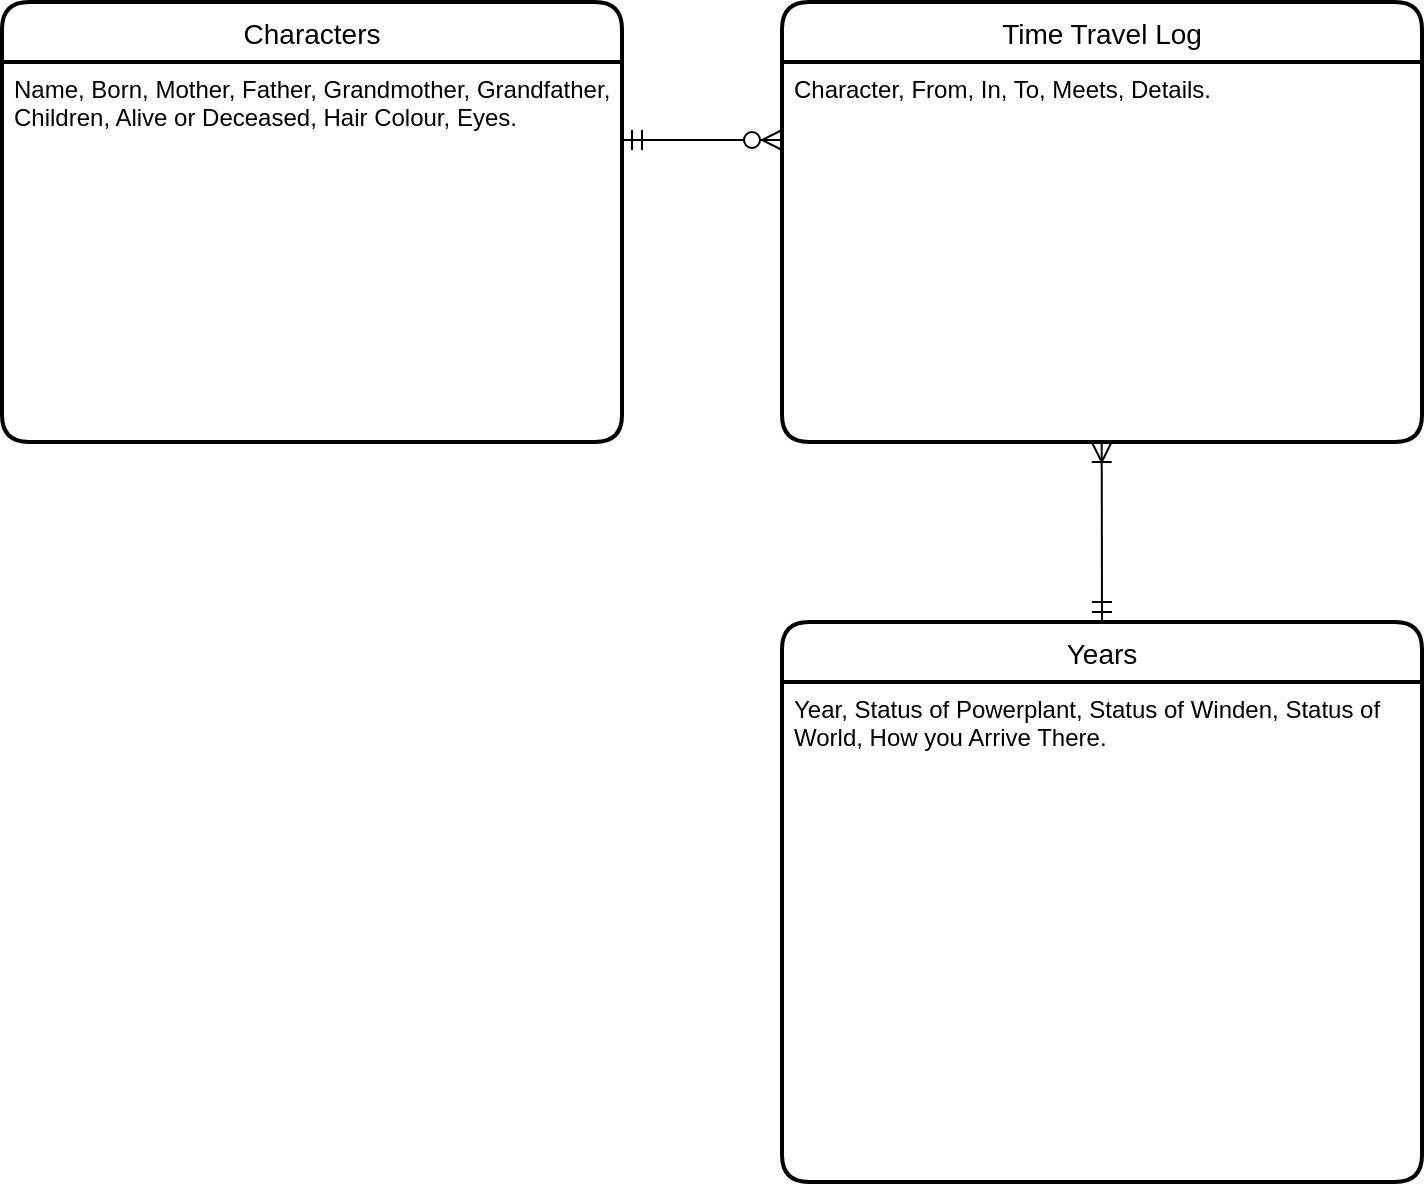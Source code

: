 <mxfile type="device" version="13.0.2"><diagram id="C5RBs43oDa-KdzZeNtuy" name="Page-1"><mxGraphModel grid="1" shadow="0" math="0" pageHeight="1169" pageWidth="827" pageScale="1" page="1" fold="1" arrows="1" connect="1" tooltips="1" guides="1" gridSize="10" dy="640" dx="1477"><root><mxCell id="WIyWlLk6GJQsqaUBKTNV-0"/><mxCell id="WIyWlLk6GJQsqaUBKTNV-1" parent="WIyWlLk6GJQsqaUBKTNV-0"/><mxCell id="zkfFHV4jXpPFQw0GAbJ--63" value="" parent="WIyWlLk6GJQsqaUBKTNV-1" style="edgeStyle=orthogonalEdgeStyle;endArrow=ERzeroToMany;startArrow=ERmandOne;shadow=0;strokeWidth=1;endSize=8;startSize=8;" edge="1"><mxGeometry as="geometry" height="100" width="100" relative="1"><mxPoint as="sourcePoint" y="159" x="320"/><mxPoint as="targetPoint" y="159" x="400"/></mxGeometry></mxCell><mxCell id="HvbUNjEuDNs1q2U9Z4Dy-43" value="Characters" parent="WIyWlLk6GJQsqaUBKTNV-1" vertex="1" style="swimlane;childLayout=stackLayout;horizontal=1;startSize=30;horizontalStack=0;rounded=1;fontSize=14;fontStyle=0;strokeWidth=2;resizeParent=0;resizeLast=1;shadow=0;dashed=0;align=center;"><mxGeometry as="geometry" height="220" width="310" y="90" x="10"/></mxCell><mxCell id="HvbUNjEuDNs1q2U9Z4Dy-44" value="Name, Born, Mother, Father, Grandmother, Grandfather,  &#10;Children, Alive or Deceased, Hair Colour, Eyes. " parent="HvbUNjEuDNs1q2U9Z4Dy-43" vertex="1" style="align=left;strokeColor=none;fillColor=none;spacingLeft=4;fontSize=12;verticalAlign=top;resizable=0;rotatable=0;part=1;"><mxGeometry as="geometry" height="190" width="310" y="30"/></mxCell><mxCell id="HvbUNjEuDNs1q2U9Z4Dy-45" value="Time Travel Log" parent="WIyWlLk6GJQsqaUBKTNV-1" vertex="1" style="swimlane;childLayout=stackLayout;horizontal=1;startSize=30;horizontalStack=0;rounded=1;fontSize=14;fontStyle=0;strokeWidth=2;resizeParent=0;resizeLast=1;shadow=0;dashed=0;align=center;"><mxGeometry as="geometry" height="220" width="320" y="90" x="400"/></mxCell><mxCell id="HvbUNjEuDNs1q2U9Z4Dy-46" value="Character, From, In, To, Meets, Details." parent="HvbUNjEuDNs1q2U9Z4Dy-45" vertex="1" style="align=left;strokeColor=none;fillColor=none;spacingLeft=4;fontSize=12;verticalAlign=top;resizable=0;rotatable=0;part=1;"><mxGeometry as="geometry" height="190" width="320" y="30"/></mxCell><mxCell id="HvbUNjEuDNs1q2U9Z4Dy-47" value="Years" parent="WIyWlLk6GJQsqaUBKTNV-1" vertex="1" style="swimlane;childLayout=stackLayout;horizontal=1;startSize=30;horizontalStack=0;rounded=1;fontSize=14;fontStyle=0;strokeWidth=2;resizeParent=0;resizeLast=1;shadow=0;dashed=0;align=center;"><mxGeometry as="geometry" height="280" width="320" y="400" x="400"/></mxCell><mxCell id="HvbUNjEuDNs1q2U9Z4Dy-48" value="Year, Status of Powerplant, Status of Winden, Status of &#10;World, How you Arrive There. " parent="HvbUNjEuDNs1q2U9Z4Dy-47" vertex="1" style="align=left;strokeColor=none;fillColor=none;spacingLeft=4;fontSize=12;verticalAlign=top;resizable=0;rotatable=0;part=1;"><mxGeometry as="geometry" height="250" width="320" y="30"/></mxCell><mxCell id="HvbUNjEuDNs1q2U9Z4Dy-61" value="" parent="WIyWlLk6GJQsqaUBKTNV-1" style="endArrow=ERoneToMany;startArrow=ERmandOne;shadow=0;strokeWidth=1;endSize=8;startSize=8;exitX=0.5;exitY=0;exitDx=0;exitDy=0;" edge="1" source="HvbUNjEuDNs1q2U9Z4Dy-47"><mxGeometry as="geometry" height="100" width="100" relative="1"><mxPoint as="sourcePoint" y="396" x="559.84"/><mxPoint as="targetPoint" y="310" x="559.84"/></mxGeometry></mxCell></root></mxGraphModel></diagram></mxfile>